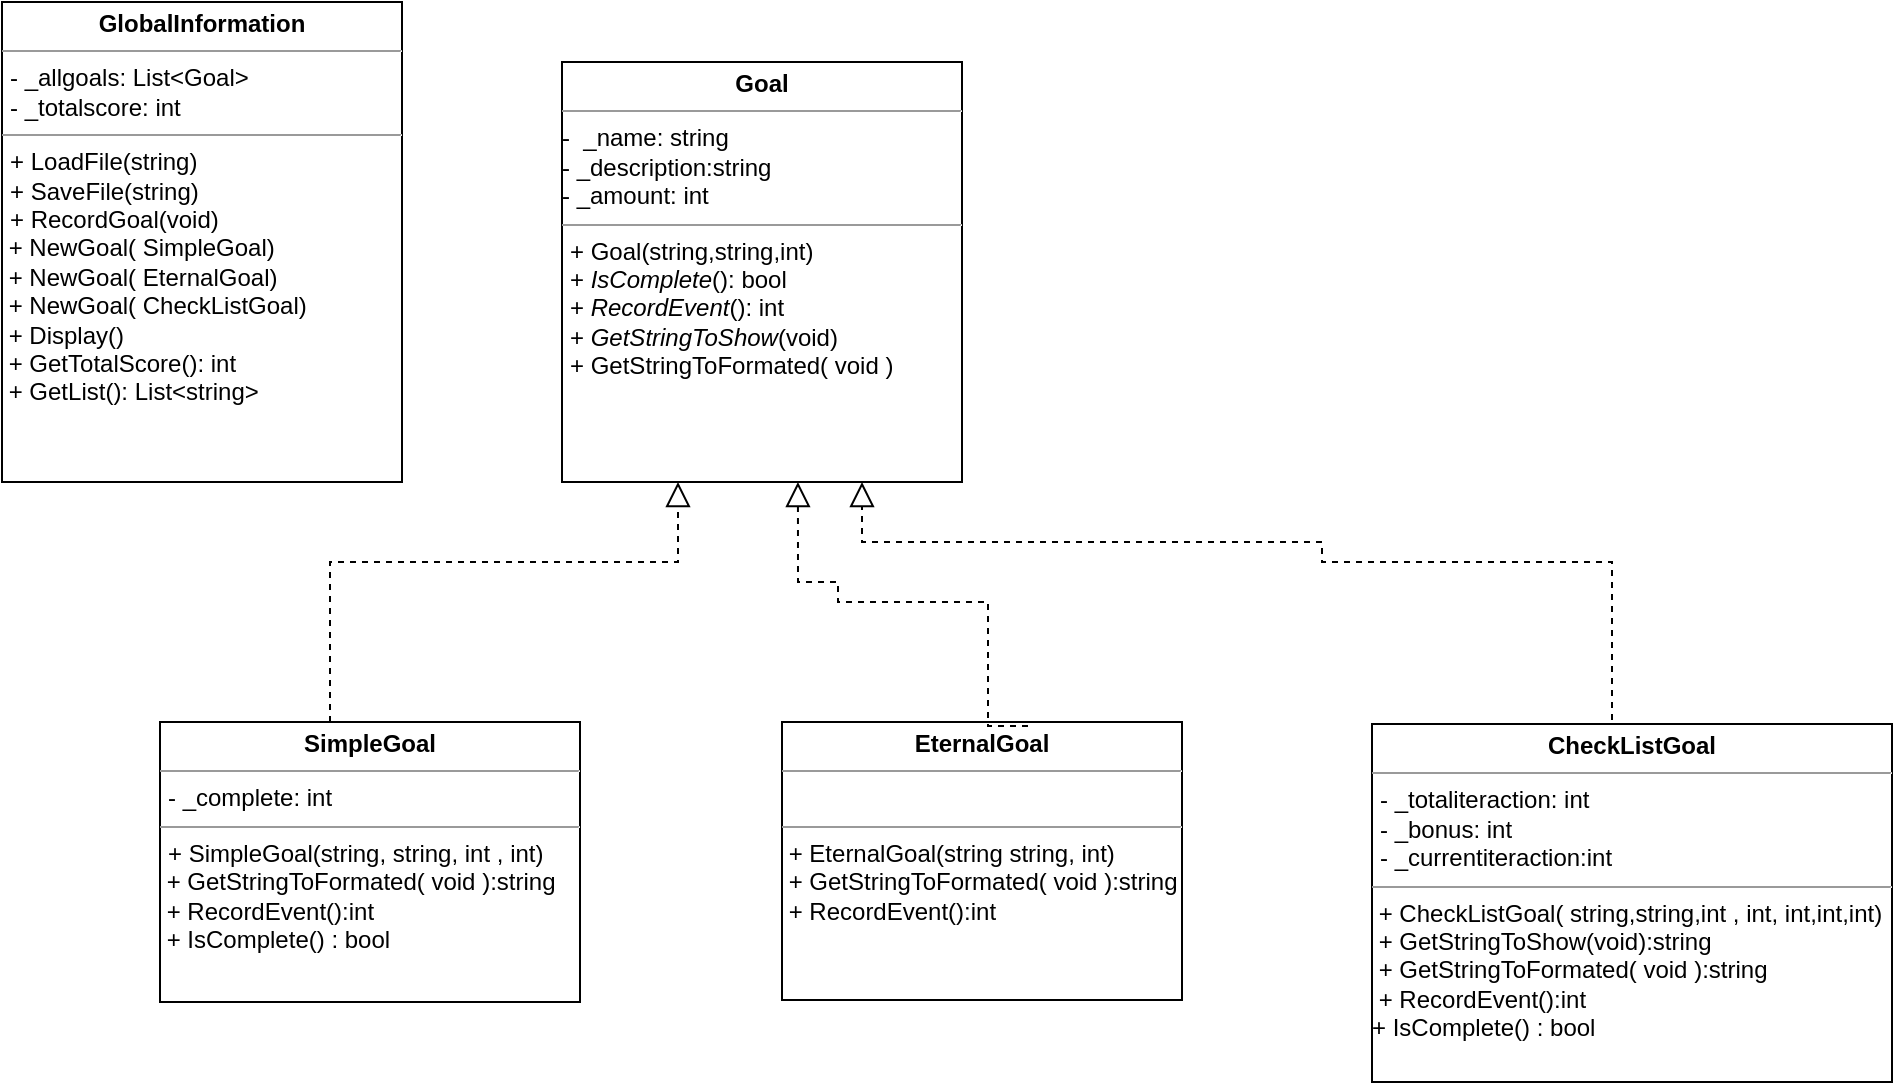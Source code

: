<mxfile version="21.2.8" type="device">
  <diagram name="Page-1" id="c4acf3e9-155e-7222-9cf6-157b1a14988f">
    <mxGraphModel dx="1804" dy="1765" grid="1" gridSize="10" guides="1" tooltips="1" connect="1" arrows="1" fold="1" page="1" pageScale="1" pageWidth="850" pageHeight="1100" background="none" math="0" shadow="0">
      <root>
        <mxCell id="0" />
        <mxCell id="1" parent="0" />
        <mxCell id="5d2195bd80daf111-21" style="edgeStyle=orthogonalEdgeStyle;rounded=0;html=1;labelBackgroundColor=none;startFill=0;endArrow=block;endFill=0;endSize=10;fontFamily=Verdana;fontSize=10;dashed=1;entryX=0.395;entryY=1;entryDx=0;entryDy=0;entryPerimeter=0;" parent="1" edge="1">
          <mxGeometry relative="1" as="geometry">
            <mxPoint x="138" y="200" as="targetPoint" />
            <Array as="points">
              <mxPoint x="-36" y="240" />
              <mxPoint x="138" y="240" />
            </Array>
            <mxPoint x="-36.0" y="320" as="sourcePoint" />
          </mxGeometry>
        </mxCell>
        <mxCell id="5d2195bd80daf111-18" value="&lt;p style=&quot;margin:0px;margin-top:4px;text-align:center;&quot;&gt;&lt;b&gt;SimpleGoal&lt;/b&gt;&lt;/p&gt;&lt;hr size=&quot;1&quot;&gt;&lt;p style=&quot;margin:0px;margin-left:4px;&quot;&gt;- _complete: int&lt;/p&gt;&lt;hr size=&quot;1&quot;&gt;&lt;p style=&quot;margin:0px;margin-left:4px;&quot;&gt;&lt;span style=&quot;background-color: initial;&quot;&gt;+ SimpleGoal(string, string, int , int)&lt;/span&gt;&lt;/p&gt;&amp;nbsp;+ GetStringToFormated( void ):string&lt;br&gt;&amp;nbsp;+&amp;nbsp;RecordEvent():int&lt;br&gt;&amp;nbsp;+ IsComplete() : bool&lt;br&gt;&amp;nbsp;" style="verticalAlign=top;align=left;overflow=fill;fontSize=12;fontFamily=Helvetica;html=1;rounded=0;shadow=0;comic=0;labelBackgroundColor=none;strokeWidth=1" parent="1" vertex="1">
          <mxGeometry x="-121" y="320" width="210" height="140" as="geometry" />
        </mxCell>
        <mxCell id="ZY6rcHfFHcjrDqhkkFV9-24" value="&lt;p style=&quot;margin:0px;margin-top:4px;text-align:center;&quot;&gt;&lt;b&gt;EternalGoal&lt;/b&gt;&lt;/p&gt;&lt;hr size=&quot;1&quot;&gt;&lt;p style=&quot;margin:0px;margin-left:4px;&quot;&gt;&lt;br&gt;&lt;/p&gt;&lt;hr size=&quot;1&quot;&gt;&amp;nbsp;+ EternalGoal(string string, int)&lt;br&gt;&amp;nbsp;+ GetStringToFormated( void ):string&lt;br style=&quot;border-color: var(--border-color);&quot;&gt;&amp;nbsp;+&amp;nbsp;RecordEvent():int&amp;nbsp;&lt;br&gt;&amp;nbsp;" style="verticalAlign=top;align=left;overflow=fill;fontSize=12;fontFamily=Helvetica;html=1;rounded=0;shadow=0;comic=0;labelBackgroundColor=none;strokeWidth=1" parent="1" vertex="1">
          <mxGeometry x="190" y="320" width="200" height="139" as="geometry" />
        </mxCell>
        <mxCell id="ZY6rcHfFHcjrDqhkkFV9-25" value="&lt;p style=&quot;margin:0px;margin-top:4px;text-align:center;&quot;&gt;&lt;b&gt;Goal&lt;/b&gt;&lt;/p&gt;&lt;hr size=&quot;1&quot;&gt;&lt;p style=&quot;margin:0px;margin-left:4px;&quot;&gt;&lt;/p&gt;-&amp;nbsp; _name: string&lt;br&gt;- _description:string&lt;br&gt;- _amount: int&lt;br&gt;&lt;hr size=&quot;1&quot;&gt;&lt;p style=&quot;margin:0px;margin-left:4px;&quot;&gt;&lt;span style=&quot;background-color: initial;&quot;&gt;+ Goal(string,string,int)&lt;/span&gt;&lt;br&gt;&lt;/p&gt;&lt;p style=&quot;margin:0px;margin-left:4px;&quot;&gt;+ &lt;i&gt;IsComplete&lt;/i&gt;(): bool&lt;/p&gt;&lt;p style=&quot;margin:0px;margin-left:4px;&quot;&gt;+&amp;nbsp;&lt;i&gt;RecordEvent&lt;/i&gt;(): int&lt;/p&gt;&lt;p style=&quot;border-color: var(--border-color); margin: 0px 0px 0px 4px;&quot;&gt;+ &lt;i&gt;GetStringToShow&lt;/i&gt;(void)&lt;/p&gt;&lt;p style=&quot;margin:0px;margin-left:4px;&quot;&gt;+ GetStringToFormated( void )&lt;span style=&quot;background-color: initial;&quot;&gt;&amp;nbsp;&lt;/span&gt;&lt;/p&gt;" style="verticalAlign=top;align=left;overflow=fill;fontSize=12;fontFamily=Helvetica;html=1;rounded=0;shadow=0;comic=0;labelBackgroundColor=none;strokeWidth=1" parent="1" vertex="1">
          <mxGeometry x="80" y="-10" width="200" height="210" as="geometry" />
        </mxCell>
        <mxCell id="ZY6rcHfFHcjrDqhkkFV9-27" value="&lt;p style=&quot;margin:0px;margin-top:4px;text-align:center;&quot;&gt;&lt;b&gt;CheckListGoal&lt;/b&gt;&lt;/p&gt;&lt;hr size=&quot;1&quot;&gt;&lt;p style=&quot;margin:0px;margin-left:4px;&quot;&gt;&lt;span style=&quot;background-color: initial;&quot;&gt;- _totaliteraction: int&lt;/span&gt;&lt;br&gt;&lt;/p&gt;&lt;p style=&quot;margin:0px;margin-left:4px;&quot;&gt;- _bonus: int&lt;/p&gt;&lt;p style=&quot;margin:0px;margin-left:4px;&quot;&gt;- _currentiteraction:int&lt;/p&gt;&lt;hr size=&quot;1&quot;&gt;&amp;nbsp;+ CheckListGoal( string,string,int , int, int,int,int)&lt;br&gt;&amp;nbsp;+ GetStringToShow(void):string&lt;br&gt;&amp;nbsp;+ GetStringToFormated( void ):string&lt;br style=&quot;border-color: var(--border-color);&quot;&gt;&amp;nbsp;+&amp;nbsp;RecordEvent():int&lt;br&gt;+ IsComplete() : bool&lt;br style=&quot;border-color: var(--border-color);&quot;&gt;&amp;nbsp;" style="verticalAlign=top;align=left;overflow=fill;fontSize=12;fontFamily=Helvetica;html=1;rounded=0;shadow=0;comic=0;labelBackgroundColor=none;strokeWidth=1" parent="1" vertex="1">
          <mxGeometry x="485" y="321" width="260" height="179" as="geometry" />
        </mxCell>
        <mxCell id="ZY6rcHfFHcjrDqhkkFV9-28" style="edgeStyle=orthogonalEdgeStyle;rounded=0;html=1;labelBackgroundColor=none;startFill=0;endArrow=block;endFill=0;endSize=10;fontFamily=Verdana;fontSize=10;dashed=1;exitX=0.5;exitY=0;exitDx=0;exitDy=0;" parent="1" edge="1">
          <mxGeometry relative="1" as="geometry">
            <mxPoint x="197.966" y="200" as="targetPoint" />
            <mxPoint x="313.0" y="322" as="sourcePoint" />
            <Array as="points">
              <mxPoint x="293" y="260" />
              <mxPoint x="218" y="260" />
              <mxPoint x="218" y="250" />
              <mxPoint x="198" y="250" />
            </Array>
          </mxGeometry>
        </mxCell>
        <mxCell id="ZY6rcHfFHcjrDqhkkFV9-29" style="edgeStyle=orthogonalEdgeStyle;rounded=0;html=1;labelBackgroundColor=none;startFill=0;endArrow=block;endFill=0;endSize=10;fontFamily=Verdana;fontSize=10;dashed=1;entryX=0.75;entryY=1;entryDx=0;entryDy=0;exitX=0.5;exitY=0;exitDx=0;exitDy=0;" parent="1" source="ZY6rcHfFHcjrDqhkkFV9-27" target="ZY6rcHfFHcjrDqhkkFV9-25" edge="1">
          <mxGeometry relative="1" as="geometry">
            <mxPoint x="205" y="210" as="targetPoint" />
            <mxPoint x="375" y="320" as="sourcePoint" />
            <Array as="points">
              <mxPoint x="605" y="240" />
              <mxPoint x="460" y="240" />
              <mxPoint x="460" y="230" />
              <mxPoint x="230" y="230" />
            </Array>
          </mxGeometry>
        </mxCell>
        <mxCell id="ZY6rcHfFHcjrDqhkkFV9-30" value="&lt;p style=&quot;margin:0px;margin-top:4px;text-align:center;&quot;&gt;&lt;b&gt;GlobalInformation&lt;/b&gt;&lt;/p&gt;&lt;hr size=&quot;1&quot;&gt;&lt;p style=&quot;margin:0px;margin-left:4px;&quot;&gt;- _allgoals: List&amp;lt;Goal&amp;gt;&lt;/p&gt;&lt;p style=&quot;margin:0px;margin-left:4px;&quot;&gt;- _totalscore: int&lt;/p&gt;&lt;hr size=&quot;1&quot;&gt;&lt;p style=&quot;margin:0px;margin-left:4px;&quot;&gt;+ LoadFile(string)&lt;/p&gt;&lt;p style=&quot;border-color: var(--border-color); margin: 0px 0px 0px 4px;&quot;&gt;+ SaveFile(string)&lt;/p&gt;&lt;p style=&quot;margin:0px;margin-left:4px;&quot;&gt;+ RecordGoal(void)&lt;/p&gt;&amp;nbsp;+ NewGoal(&amp;nbsp;SimpleGoal)&lt;br&gt;&amp;nbsp;+ NewGoal( EternalGoal)&lt;br&gt;&amp;nbsp;+ NewGoal( CheckListGoal)&lt;br&gt;&amp;nbsp;+&amp;nbsp;Display() &lt;br&gt;&amp;nbsp;+ GetTotalScore(): int&lt;br&gt;&amp;nbsp;+ GetList(): List&amp;lt;string&amp;gt;" style="verticalAlign=top;align=left;overflow=fill;fontSize=12;fontFamily=Helvetica;html=1;rounded=0;shadow=0;comic=0;labelBackgroundColor=none;strokeWidth=1" parent="1" vertex="1">
          <mxGeometry x="-200" y="-40" width="200" height="240" as="geometry" />
        </mxCell>
      </root>
    </mxGraphModel>
  </diagram>
</mxfile>
